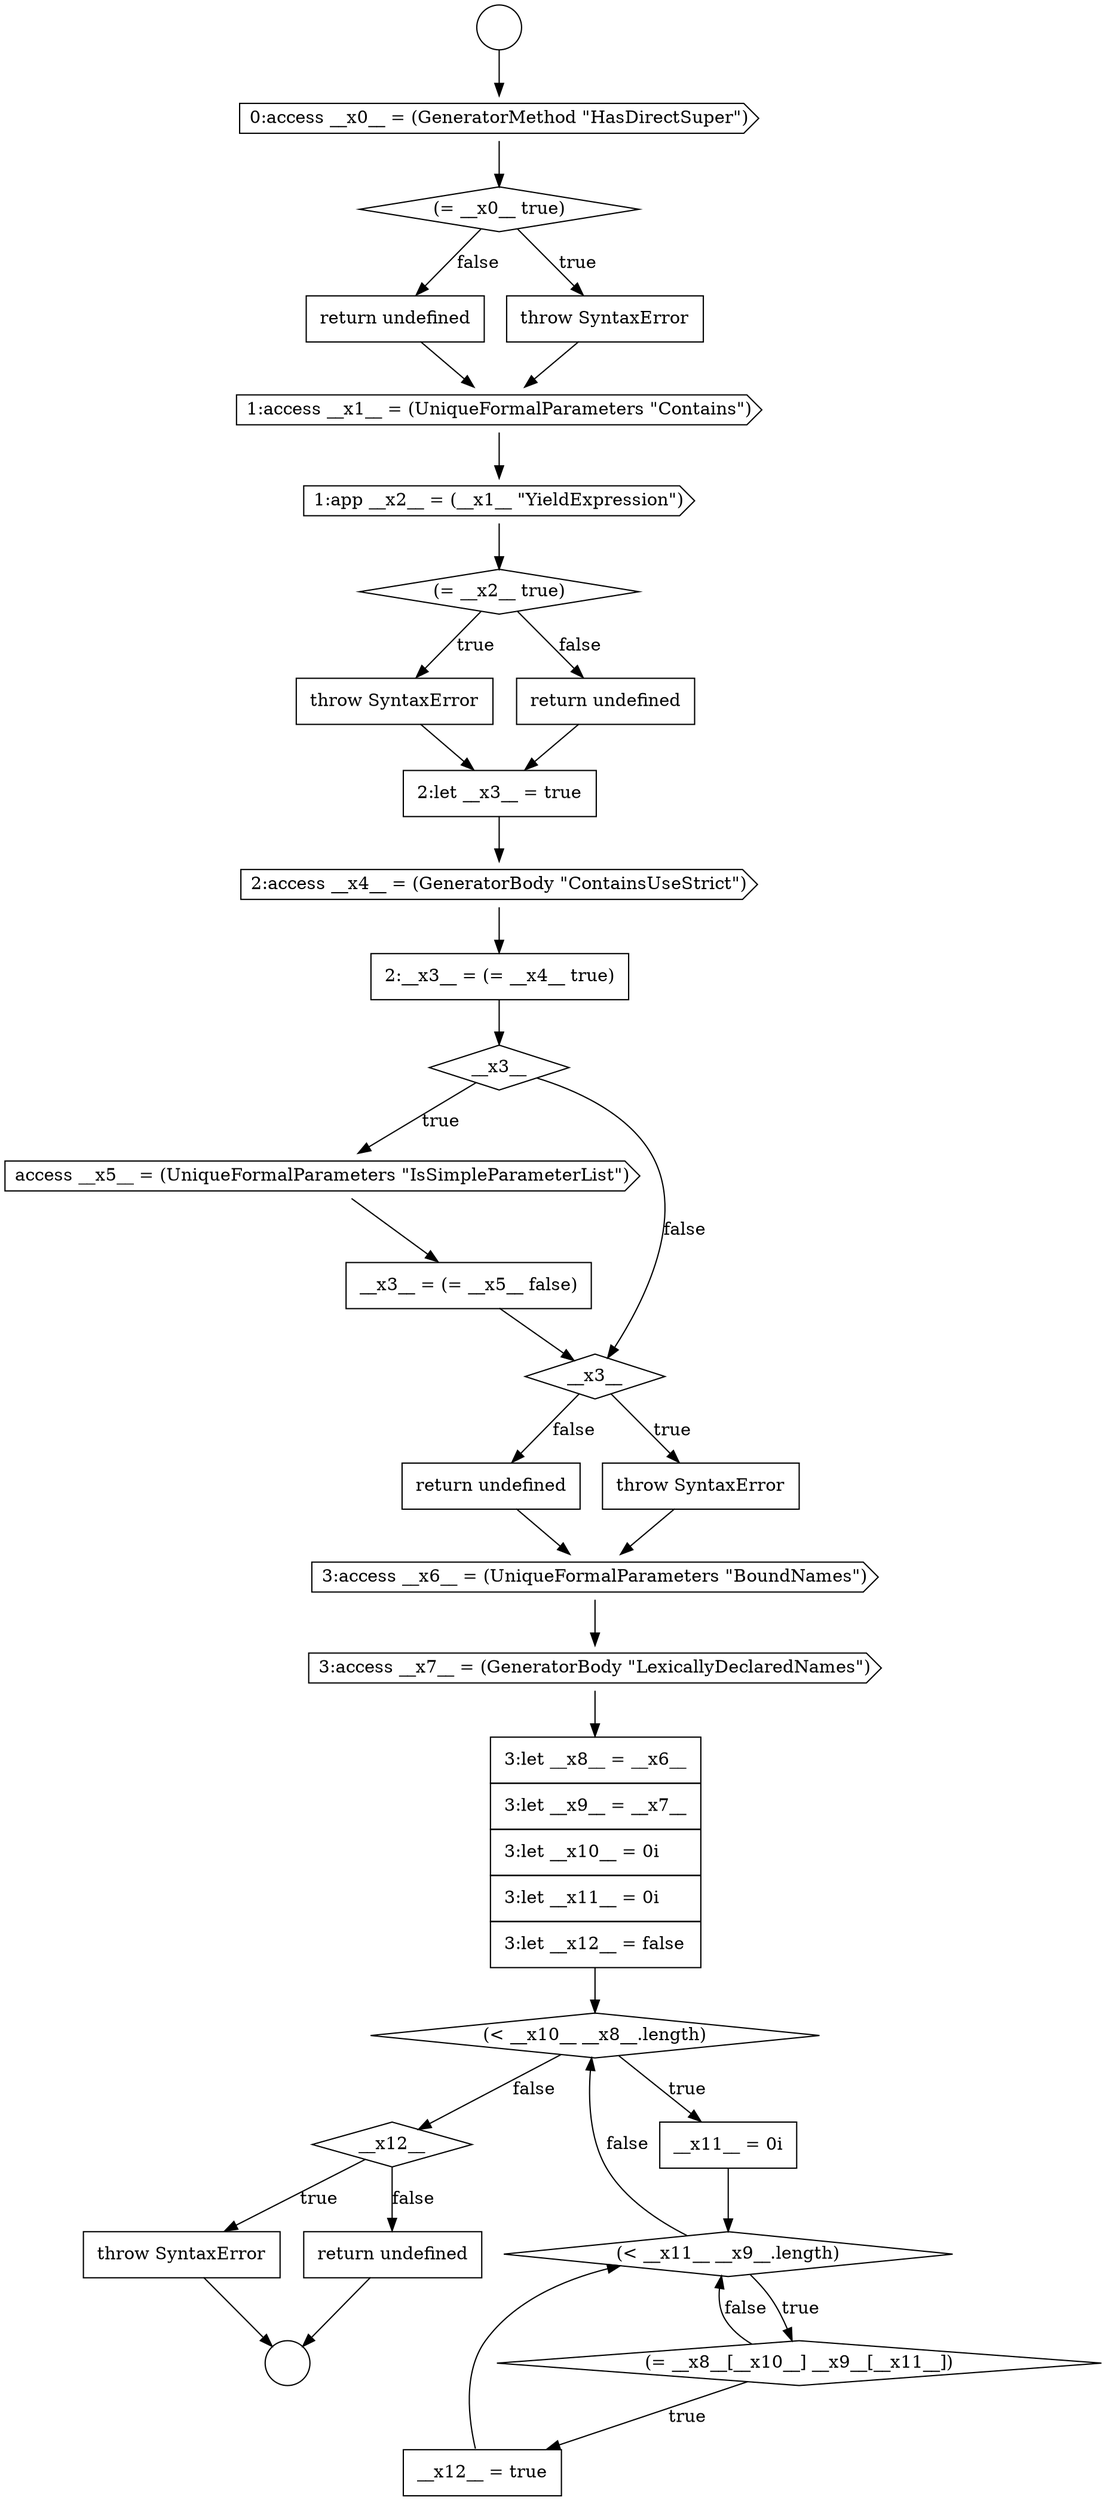 digraph {
  node18985 [shape=none, margin=0, label=<<font color="black">
    <table border="0" cellborder="1" cellspacing="0" cellpadding="10">
      <tr><td align="left">return undefined</td></tr>
    </table>
  </font>> color="black" fillcolor="white" style=filled]
  node19005 [shape=diamond, label=<<font color="black">(&lt; __x11__ __x9__.length)</font>> color="black" fillcolor="white" style=filled]
  node18992 [shape=cds, label=<<font color="black">2:access __x4__ = (GeneratorBody &quot;ContainsUseStrict&quot;)</font>> color="black" fillcolor="white" style=filled]
  node18999 [shape=none, margin=0, label=<<font color="black">
    <table border="0" cellborder="1" cellspacing="0" cellpadding="10">
      <tr><td align="left">return undefined</td></tr>
    </table>
  </font>> color="black" fillcolor="white" style=filled]
  node18984 [shape=none, margin=0, label=<<font color="black">
    <table border="0" cellborder="1" cellspacing="0" cellpadding="10">
      <tr><td align="left">throw SyntaxError</td></tr>
    </table>
  </font>> color="black" fillcolor="white" style=filled]
  node19006 [shape=diamond, label=<<font color="black">(= __x8__[__x10__] __x9__[__x11__])</font>> color="black" fillcolor="white" style=filled]
  node18989 [shape=none, margin=0, label=<<font color="black">
    <table border="0" cellborder="1" cellspacing="0" cellpadding="10">
      <tr><td align="left">throw SyntaxError</td></tr>
    </table>
  </font>> color="black" fillcolor="white" style=filled]
  node18994 [shape=diamond, label=<<font color="black">__x3__</font>> color="black" fillcolor="white" style=filled]
  node18998 [shape=none, margin=0, label=<<font color="black">
    <table border="0" cellborder="1" cellspacing="0" cellpadding="10">
      <tr><td align="left">throw SyntaxError</td></tr>
    </table>
  </font>> color="black" fillcolor="white" style=filled]
  node19002 [shape=none, margin=0, label=<<font color="black">
    <table border="0" cellborder="1" cellspacing="0" cellpadding="10">
      <tr><td align="left">3:let __x8__ = __x6__</td></tr>
      <tr><td align="left">3:let __x9__ = __x7__</td></tr>
      <tr><td align="left">3:let __x10__ = 0i</td></tr>
      <tr><td align="left">3:let __x11__ = 0i</td></tr>
      <tr><td align="left">3:let __x12__ = false</td></tr>
    </table>
  </font>> color="black" fillcolor="white" style=filled]
  node19007 [shape=none, margin=0, label=<<font color="black">
    <table border="0" cellborder="1" cellspacing="0" cellpadding="10">
      <tr><td align="left">__x12__ = true</td></tr>
    </table>
  </font>> color="black" fillcolor="white" style=filled]
  node18993 [shape=none, margin=0, label=<<font color="black">
    <table border="0" cellborder="1" cellspacing="0" cellpadding="10">
      <tr><td align="left">2:__x3__ = (= __x4__ true)</td></tr>
    </table>
  </font>> color="black" fillcolor="white" style=filled]
  node19003 [shape=diamond, label=<<font color="black">(&lt; __x10__ __x8__.length)</font>> color="black" fillcolor="white" style=filled]
  node19001 [shape=cds, label=<<font color="black">3:access __x7__ = (GeneratorBody &quot;LexicallyDeclaredNames&quot;)</font>> color="black" fillcolor="white" style=filled]
  node18991 [shape=none, margin=0, label=<<font color="black">
    <table border="0" cellborder="1" cellspacing="0" cellpadding="10">
      <tr><td align="left">2:let __x3__ = true</td></tr>
    </table>
  </font>> color="black" fillcolor="white" style=filled]
  node19008 [shape=diamond, label=<<font color="black">__x12__</font>> color="black" fillcolor="white" style=filled]
  node19004 [shape=none, margin=0, label=<<font color="black">
    <table border="0" cellborder="1" cellspacing="0" cellpadding="10">
      <tr><td align="left">__x11__ = 0i</td></tr>
    </table>
  </font>> color="black" fillcolor="white" style=filled]
  node18983 [shape=diamond, label=<<font color="black">(= __x0__ true)</font>> color="black" fillcolor="white" style=filled]
  node18995 [shape=cds, label=<<font color="black">access __x5__ = (UniqueFormalParameters &quot;IsSimpleParameterList&quot;)</font>> color="black" fillcolor="white" style=filled]
  node18981 [shape=circle label=" " color="black" fillcolor="white" style=filled]
  node18988 [shape=diamond, label=<<font color="black">(= __x2__ true)</font>> color="black" fillcolor="white" style=filled]
  node18982 [shape=cds, label=<<font color="black">0:access __x0__ = (GeneratorMethod &quot;HasDirectSuper&quot;)</font>> color="black" fillcolor="white" style=filled]
  node19010 [shape=none, margin=0, label=<<font color="black">
    <table border="0" cellborder="1" cellspacing="0" cellpadding="10">
      <tr><td align="left">return undefined</td></tr>
    </table>
  </font>> color="black" fillcolor="white" style=filled]
  node18990 [shape=none, margin=0, label=<<font color="black">
    <table border="0" cellborder="1" cellspacing="0" cellpadding="10">
      <tr><td align="left">return undefined</td></tr>
    </table>
  </font>> color="black" fillcolor="white" style=filled]
  node19000 [shape=cds, label=<<font color="black">3:access __x6__ = (UniqueFormalParameters &quot;BoundNames&quot;)</font>> color="black" fillcolor="white" style=filled]
  node18997 [shape=diamond, label=<<font color="black">__x3__</font>> color="black" fillcolor="white" style=filled]
  node18986 [shape=cds, label=<<font color="black">1:access __x1__ = (UniqueFormalParameters &quot;Contains&quot;)</font>> color="black" fillcolor="white" style=filled]
  node19009 [shape=none, margin=0, label=<<font color="black">
    <table border="0" cellborder="1" cellspacing="0" cellpadding="10">
      <tr><td align="left">throw SyntaxError</td></tr>
    </table>
  </font>> color="black" fillcolor="white" style=filled]
  node18996 [shape=none, margin=0, label=<<font color="black">
    <table border="0" cellborder="1" cellspacing="0" cellpadding="10">
      <tr><td align="left">__x3__ = (= __x5__ false)</td></tr>
    </table>
  </font>> color="black" fillcolor="white" style=filled]
  node18980 [shape=circle label=" " color="black" fillcolor="white" style=filled]
  node18987 [shape=cds, label=<<font color="black">1:app __x2__ = (__x1__ &quot;YieldExpression&quot;)</font>> color="black" fillcolor="white" style=filled]
  node18984 -> node18986 [ color="black"]
  node18980 -> node18982 [ color="black"]
  node19004 -> node19005 [ color="black"]
  node19005 -> node19006 [label=<<font color="black">true</font>> color="black"]
  node19005 -> node19003 [label=<<font color="black">false</font>> color="black"]
  node19002 -> node19003 [ color="black"]
  node18983 -> node18984 [label=<<font color="black">true</font>> color="black"]
  node18983 -> node18985 [label=<<font color="black">false</font>> color="black"]
  node19003 -> node19004 [label=<<font color="black">true</font>> color="black"]
  node19003 -> node19008 [label=<<font color="black">false</font>> color="black"]
  node18991 -> node18992 [ color="black"]
  node19000 -> node19001 [ color="black"]
  node18997 -> node18998 [label=<<font color="black">true</font>> color="black"]
  node18997 -> node18999 [label=<<font color="black">false</font>> color="black"]
  node18989 -> node18991 [ color="black"]
  node18986 -> node18987 [ color="black"]
  node18990 -> node18991 [ color="black"]
  node18993 -> node18994 [ color="black"]
  node18996 -> node18997 [ color="black"]
  node18995 -> node18996 [ color="black"]
  node18994 -> node18995 [label=<<font color="black">true</font>> color="black"]
  node18994 -> node18997 [label=<<font color="black">false</font>> color="black"]
  node18987 -> node18988 [ color="black"]
  node18992 -> node18993 [ color="black"]
  node18985 -> node18986 [ color="black"]
  node18998 -> node19000 [ color="black"]
  node19010 -> node18981 [ color="black"]
  node19008 -> node19009 [label=<<font color="black">true</font>> color="black"]
  node19008 -> node19010 [label=<<font color="black">false</font>> color="black"]
  node19006 -> node19007 [label=<<font color="black">true</font>> color="black"]
  node19006 -> node19005 [label=<<font color="black">false</font>> color="black"]
  node19007 -> node19005 [ color="black"]
  node18999 -> node19000 [ color="black"]
  node18982 -> node18983 [ color="black"]
  node19009 -> node18981 [ color="black"]
  node19001 -> node19002 [ color="black"]
  node18988 -> node18989 [label=<<font color="black">true</font>> color="black"]
  node18988 -> node18990 [label=<<font color="black">false</font>> color="black"]
}
